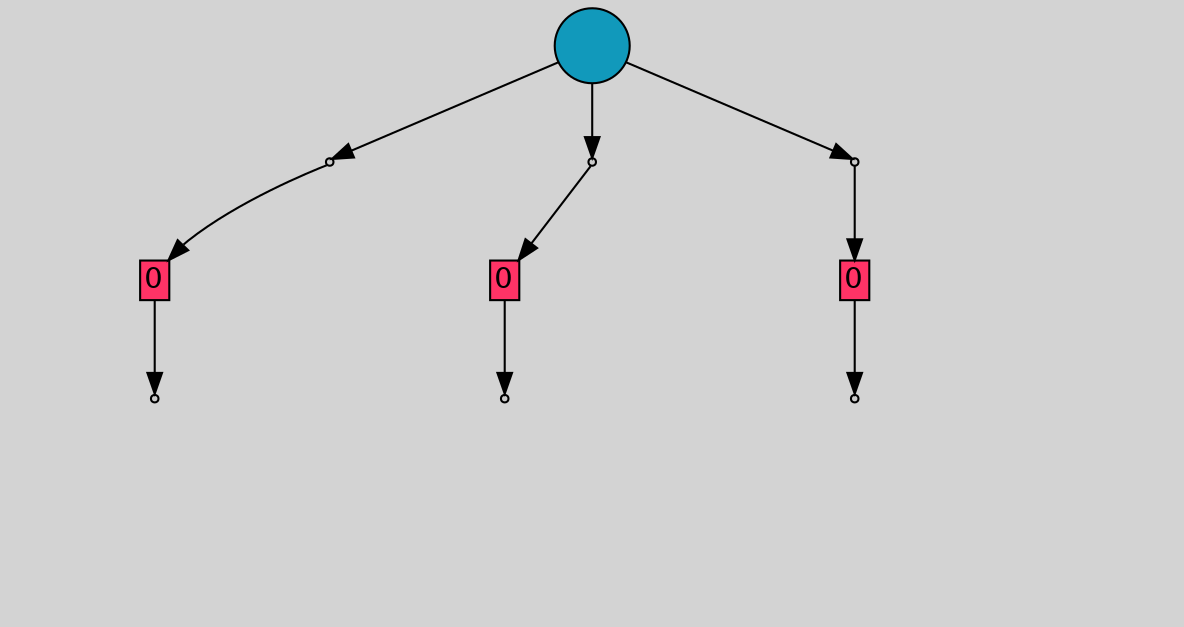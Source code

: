 // File exported with GEGELATI v1.4.0
// On the 2025-07-08 23:38:48
// With the File::TPGGraphDotExporter
digraph{
	graph[pad = "0.212, 0.055" bgcolor = lightgray]
	node[shape=circle style = filled label = ""]
		T100679 [fillcolor="#1199bb"]
		A56588 [fillcolor="#ff3366" shape=box margin=0.03 width=0 height=0 label="0"]
		A130689 [fillcolor="#ff3366" shape=box margin=0.03 width=0 height=0 label="0"]
		A150465 [fillcolor="#ff3366" shape=box margin=0.03 width=0 height=0 label="0"]
		P720395 [fillcolor="#cccccc" shape=point label="0"] //
		I720395 [shape=box style=invis label="6|7&1|9#1|8&#92;n13|0&1|3#0|7&#92;n"] //0.888648|0.603150|-0.227405|-0.286093|
		P720395 -> I720395[style=invis]
		A56588 [fillcolor="#ff3366" shape=box margin=0.03 width=0 height=0 label="0"]
		T100679 -> P720395 -> A56588
		P720396 [fillcolor="#cccccc" shape=point label="0"] //
		I720396 [shape=box style=invis label="1|7&1|9#1|5&#92;n13|0&1|3#0|7&#92;n"] //-0.343774|-0.932139|-0.227405|-0.286093|
		P720396 -> I720396[style=invis]
		A130689 [fillcolor="#ff3366" shape=box margin=0.03 width=0 height=0 label="0"]
		T100679 -> P720396 -> A130689
		P720397 [fillcolor="#cccccc" shape=point label="0"] //
		I720397 [shape=box style=invis label="18|0&1|3#1|5&#92;n"] //0.952614|0.360821|
		P720397 -> I720397[style=invis]
		A150465 [fillcolor="#ff3366" shape=box margin=0.03 width=0 height=0 label="0"]
		T100679 -> P720397 -> A150465
		P720398 [fillcolor="#cccccc" shape=point label="1"] //
		I720398 [shape=box style=invis label="11|2&1|6#1|7&#92;n11|0&1|5#1|2&#92;n1|0&0|2#0|0&#92;n19|0&0|0#1|0&#92;n"] //-0.447753|0.430592|-0.141370|2.470212|-0.969488|-0.334087|0.915448|-0.636782|
		P720398 -> I720398[style=invis]
		A56588 -> P720398
		P720399 [fillcolor="#cccccc" shape=point label="1"] //
		I720399 [shape=box style=invis label="11|0&1|5#1|2&#92;n"] //-0.141370|2.484950|
		P720399 -> I720399[style=invis]
		A130689 -> P720399
		P720400 [fillcolor="#cccccc" shape=point label="1"] //
		I720400 [shape=box style=invis label="4|2&1|5#1|4&#92;n11|0&1|5#1|2&#92;n1|0&0|2#0|0&#92;n"] //0.763413|-0.494796|-0.141370|2.470212|-0.969488|-0.334087|
		P720400 -> I720400[style=invis]
		A150465 -> P720400
}
